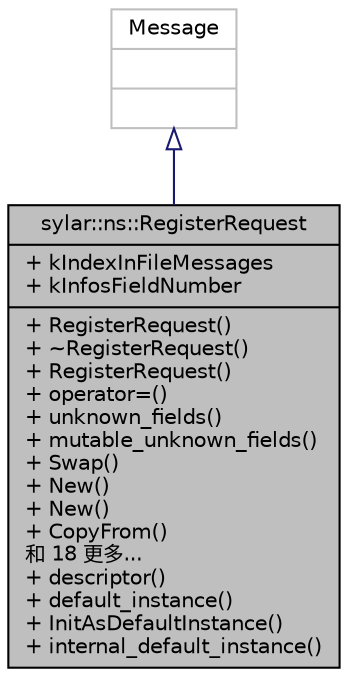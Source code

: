 digraph "sylar::ns::RegisterRequest"
{
 // LATEX_PDF_SIZE
  edge [fontname="Helvetica",fontsize="10",labelfontname="Helvetica",labelfontsize="10"];
  node [fontname="Helvetica",fontsize="10",shape=record];
  Node1 [label="{sylar::ns::RegisterRequest\n|+ kIndexInFileMessages\l+ kInfosFieldNumber\l|+ RegisterRequest()\l+ ~RegisterRequest()\l+ RegisterRequest()\l+ operator=()\l+ unknown_fields()\l+ mutable_unknown_fields()\l+ Swap()\l+ New()\l+ New()\l+ CopyFrom()\l和 18 更多...\l+ descriptor()\l+ default_instance()\l+ InitAsDefaultInstance()\l+ internal_default_instance()\l}",height=0.2,width=0.4,color="black", fillcolor="grey75", style="filled", fontcolor="black",tooltip=" "];
  Node2 -> Node1 [dir="back",color="midnightblue",fontsize="10",style="solid",arrowtail="onormal"];
  Node2 [label="{Message\n||}",height=0.2,width=0.4,color="grey75", fillcolor="white", style="filled",tooltip=" "];
}
